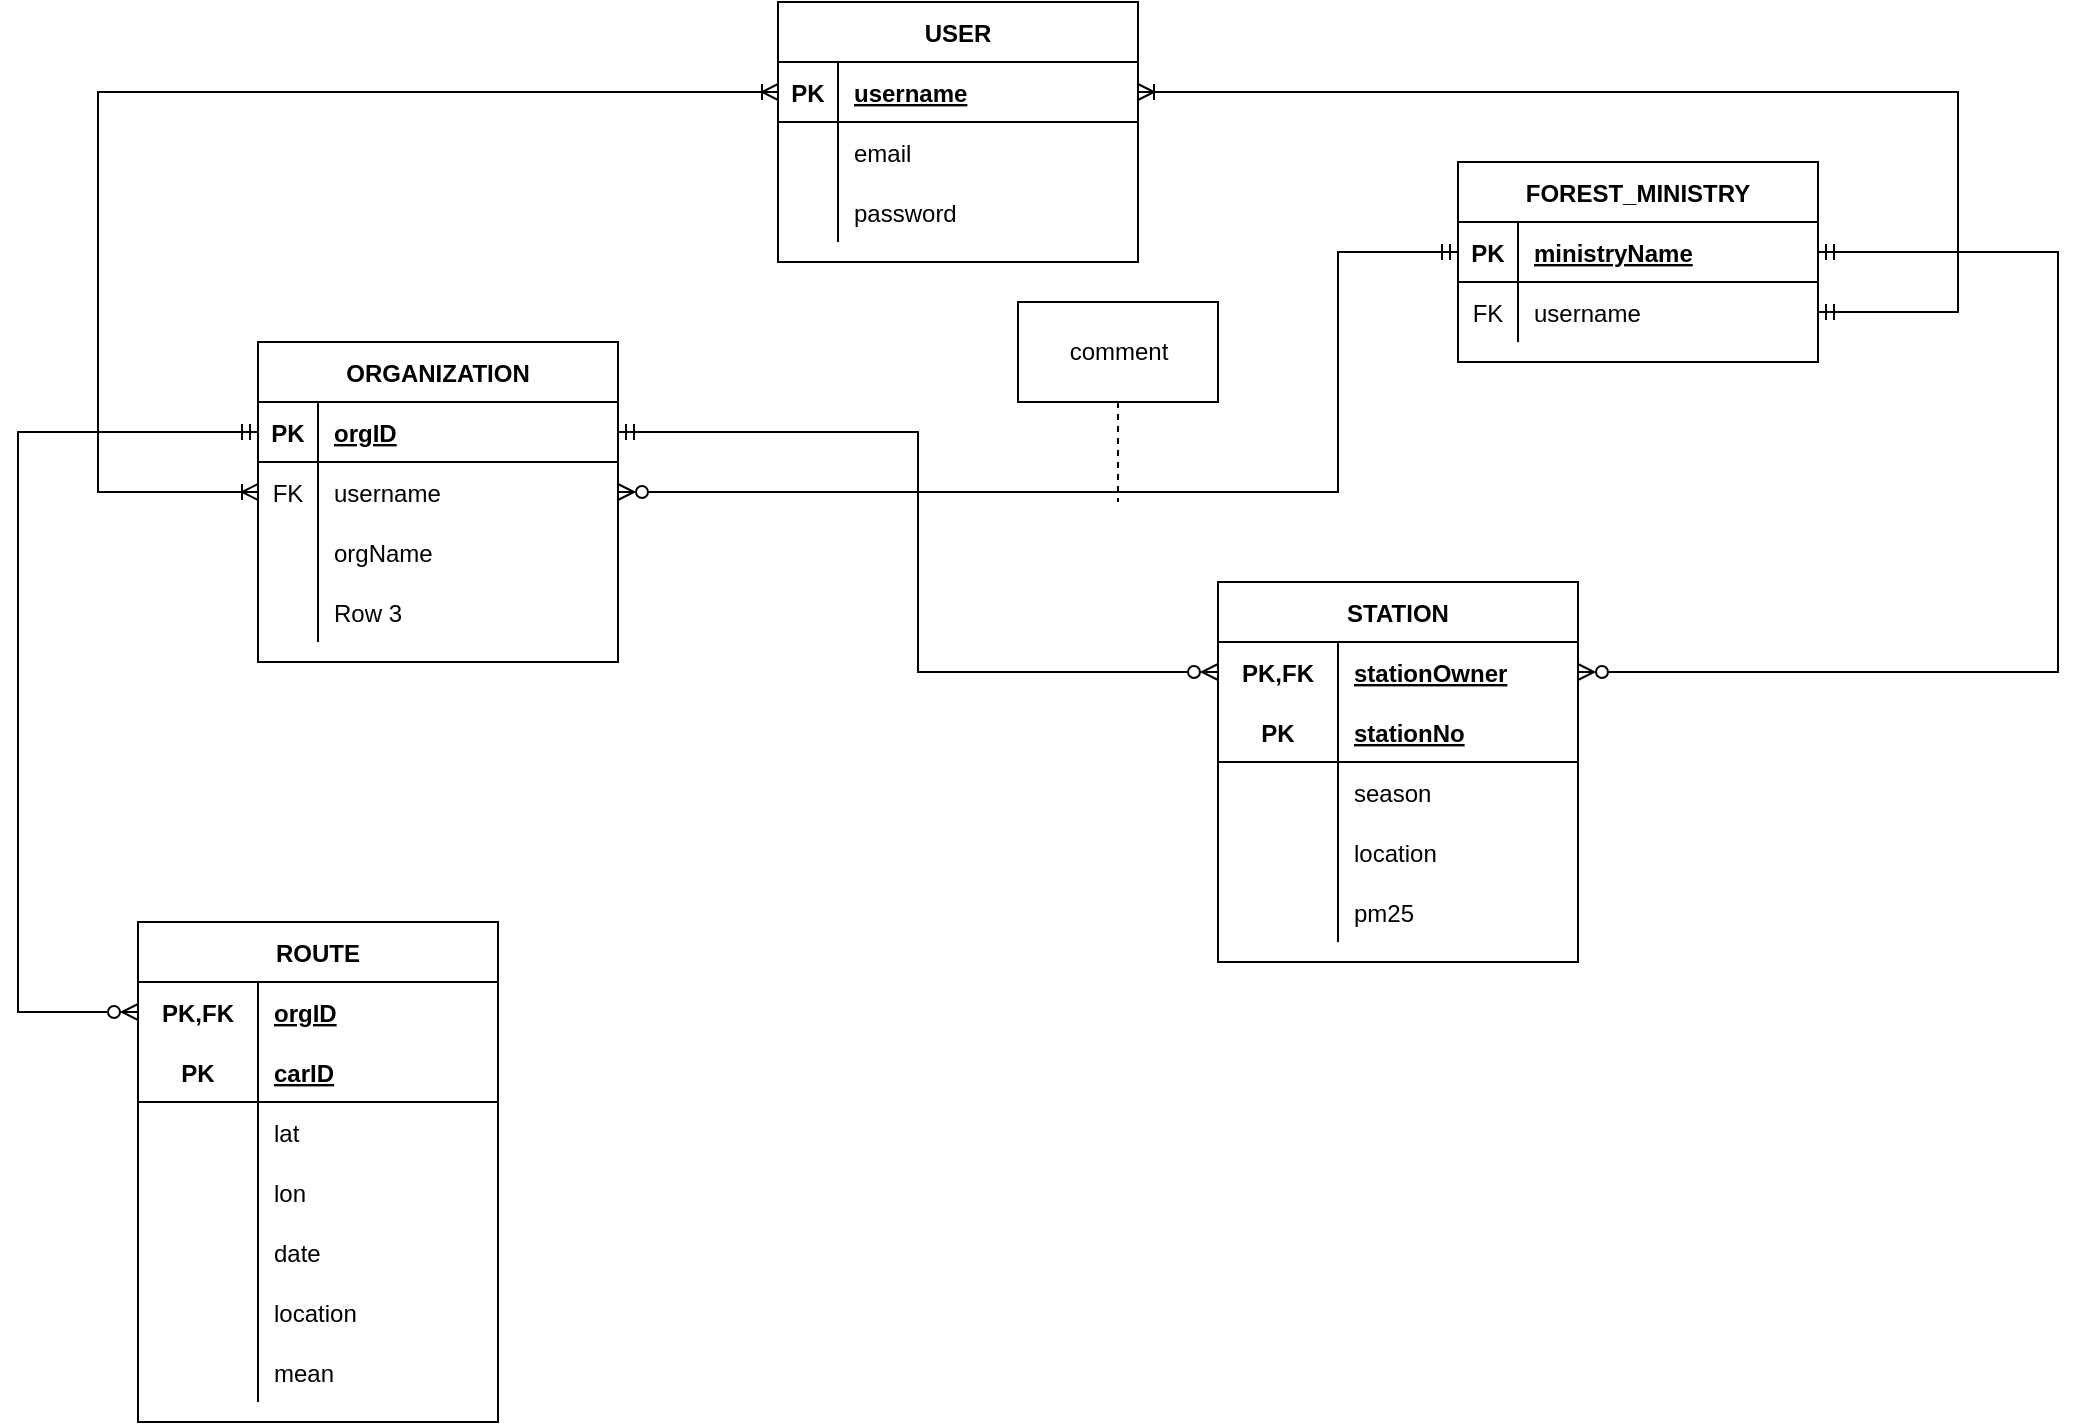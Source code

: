 <mxfile version="20.2.3" type="github">
  <diagram id="P1OG-PjNu5Km5bsU2w-7" name="Page-1">
    <mxGraphModel dx="588" dy="536" grid="1" gridSize="10" guides="1" tooltips="1" connect="1" arrows="1" fold="1" page="1" pageScale="1" pageWidth="850" pageHeight="1100" math="0" shadow="0">
      <root>
        <mxCell id="0" />
        <mxCell id="1" parent="0" />
        <mxCell id="Fa2v_tVgQHneqK8aDZX6-1" value="USER" style="shape=table;startSize=30;container=1;collapsible=1;childLayout=tableLayout;fixedRows=1;rowLines=0;fontStyle=1;align=center;resizeLast=1;" parent="1" vertex="1">
          <mxGeometry x="440" y="270" width="180" height="130" as="geometry" />
        </mxCell>
        <mxCell id="Fa2v_tVgQHneqK8aDZX6-2" value="" style="shape=tableRow;horizontal=0;startSize=0;swimlaneHead=0;swimlaneBody=0;fillColor=none;collapsible=0;dropTarget=0;points=[[0,0.5],[1,0.5]];portConstraint=eastwest;top=0;left=0;right=0;bottom=1;" parent="Fa2v_tVgQHneqK8aDZX6-1" vertex="1">
          <mxGeometry y="30" width="180" height="30" as="geometry" />
        </mxCell>
        <mxCell id="Fa2v_tVgQHneqK8aDZX6-3" value="PK" style="shape=partialRectangle;connectable=0;fillColor=none;top=0;left=0;bottom=0;right=0;fontStyle=1;overflow=hidden;" parent="Fa2v_tVgQHneqK8aDZX6-2" vertex="1">
          <mxGeometry width="30" height="30" as="geometry">
            <mxRectangle width="30" height="30" as="alternateBounds" />
          </mxGeometry>
        </mxCell>
        <mxCell id="Fa2v_tVgQHneqK8aDZX6-4" value="username" style="shape=partialRectangle;connectable=0;fillColor=none;top=0;left=0;bottom=0;right=0;align=left;spacingLeft=6;fontStyle=5;overflow=hidden;" parent="Fa2v_tVgQHneqK8aDZX6-2" vertex="1">
          <mxGeometry x="30" width="150" height="30" as="geometry">
            <mxRectangle width="150" height="30" as="alternateBounds" />
          </mxGeometry>
        </mxCell>
        <mxCell id="Fa2v_tVgQHneqK8aDZX6-5" value="" style="shape=tableRow;horizontal=0;startSize=0;swimlaneHead=0;swimlaneBody=0;fillColor=none;collapsible=0;dropTarget=0;points=[[0,0.5],[1,0.5]];portConstraint=eastwest;top=0;left=0;right=0;bottom=0;" parent="Fa2v_tVgQHneqK8aDZX6-1" vertex="1">
          <mxGeometry y="60" width="180" height="30" as="geometry" />
        </mxCell>
        <mxCell id="Fa2v_tVgQHneqK8aDZX6-6" value="" style="shape=partialRectangle;connectable=0;fillColor=none;top=0;left=0;bottom=0;right=0;editable=1;overflow=hidden;" parent="Fa2v_tVgQHneqK8aDZX6-5" vertex="1">
          <mxGeometry width="30" height="30" as="geometry">
            <mxRectangle width="30" height="30" as="alternateBounds" />
          </mxGeometry>
        </mxCell>
        <mxCell id="Fa2v_tVgQHneqK8aDZX6-7" value="email" style="shape=partialRectangle;connectable=0;fillColor=none;top=0;left=0;bottom=0;right=0;align=left;spacingLeft=6;overflow=hidden;" parent="Fa2v_tVgQHneqK8aDZX6-5" vertex="1">
          <mxGeometry x="30" width="150" height="30" as="geometry">
            <mxRectangle width="150" height="30" as="alternateBounds" />
          </mxGeometry>
        </mxCell>
        <mxCell id="Fa2v_tVgQHneqK8aDZX6-8" value="" style="shape=tableRow;horizontal=0;startSize=0;swimlaneHead=0;swimlaneBody=0;fillColor=none;collapsible=0;dropTarget=0;points=[[0,0.5],[1,0.5]];portConstraint=eastwest;top=0;left=0;right=0;bottom=0;" parent="Fa2v_tVgQHneqK8aDZX6-1" vertex="1">
          <mxGeometry y="90" width="180" height="30" as="geometry" />
        </mxCell>
        <mxCell id="Fa2v_tVgQHneqK8aDZX6-9" value="" style="shape=partialRectangle;connectable=0;fillColor=none;top=0;left=0;bottom=0;right=0;editable=1;overflow=hidden;" parent="Fa2v_tVgQHneqK8aDZX6-8" vertex="1">
          <mxGeometry width="30" height="30" as="geometry">
            <mxRectangle width="30" height="30" as="alternateBounds" />
          </mxGeometry>
        </mxCell>
        <mxCell id="Fa2v_tVgQHneqK8aDZX6-10" value="password" style="shape=partialRectangle;connectable=0;fillColor=none;top=0;left=0;bottom=0;right=0;align=left;spacingLeft=6;overflow=hidden;" parent="Fa2v_tVgQHneqK8aDZX6-8" vertex="1">
          <mxGeometry x="30" width="150" height="30" as="geometry">
            <mxRectangle width="150" height="30" as="alternateBounds" />
          </mxGeometry>
        </mxCell>
        <mxCell id="Fa2v_tVgQHneqK8aDZX6-11" value="ORGANIZATION" style="shape=table;startSize=30;container=1;collapsible=1;childLayout=tableLayout;fixedRows=1;rowLines=0;fontStyle=1;align=center;resizeLast=1;" parent="1" vertex="1">
          <mxGeometry x="180" y="440" width="180" height="160" as="geometry" />
        </mxCell>
        <mxCell id="Fa2v_tVgQHneqK8aDZX6-12" value="" style="shape=tableRow;horizontal=0;startSize=0;swimlaneHead=0;swimlaneBody=0;fillColor=none;collapsible=0;dropTarget=0;points=[[0,0.5],[1,0.5]];portConstraint=eastwest;top=0;left=0;right=0;bottom=1;" parent="Fa2v_tVgQHneqK8aDZX6-11" vertex="1">
          <mxGeometry y="30" width="180" height="30" as="geometry" />
        </mxCell>
        <mxCell id="Fa2v_tVgQHneqK8aDZX6-13" value="PK" style="shape=partialRectangle;connectable=0;fillColor=none;top=0;left=0;bottom=0;right=0;fontStyle=1;overflow=hidden;" parent="Fa2v_tVgQHneqK8aDZX6-12" vertex="1">
          <mxGeometry width="30" height="30" as="geometry">
            <mxRectangle width="30" height="30" as="alternateBounds" />
          </mxGeometry>
        </mxCell>
        <mxCell id="Fa2v_tVgQHneqK8aDZX6-14" value="orgID" style="shape=partialRectangle;connectable=0;fillColor=none;top=0;left=0;bottom=0;right=0;align=left;spacingLeft=6;fontStyle=5;overflow=hidden;" parent="Fa2v_tVgQHneqK8aDZX6-12" vertex="1">
          <mxGeometry x="30" width="150" height="30" as="geometry">
            <mxRectangle width="150" height="30" as="alternateBounds" />
          </mxGeometry>
        </mxCell>
        <mxCell id="Fa2v_tVgQHneqK8aDZX6-15" value="" style="shape=tableRow;horizontal=0;startSize=0;swimlaneHead=0;swimlaneBody=0;fillColor=none;collapsible=0;dropTarget=0;points=[[0,0.5],[1,0.5]];portConstraint=eastwest;top=0;left=0;right=0;bottom=0;" parent="Fa2v_tVgQHneqK8aDZX6-11" vertex="1">
          <mxGeometry y="60" width="180" height="30" as="geometry" />
        </mxCell>
        <mxCell id="Fa2v_tVgQHneqK8aDZX6-16" value="FK" style="shape=partialRectangle;connectable=0;fillColor=none;top=0;left=0;bottom=0;right=0;editable=1;overflow=hidden;" parent="Fa2v_tVgQHneqK8aDZX6-15" vertex="1">
          <mxGeometry width="30" height="30" as="geometry">
            <mxRectangle width="30" height="30" as="alternateBounds" />
          </mxGeometry>
        </mxCell>
        <mxCell id="Fa2v_tVgQHneqK8aDZX6-17" value="username" style="shape=partialRectangle;connectable=0;fillColor=none;top=0;left=0;bottom=0;right=0;align=left;spacingLeft=6;overflow=hidden;" parent="Fa2v_tVgQHneqK8aDZX6-15" vertex="1">
          <mxGeometry x="30" width="150" height="30" as="geometry">
            <mxRectangle width="150" height="30" as="alternateBounds" />
          </mxGeometry>
        </mxCell>
        <mxCell id="Fa2v_tVgQHneqK8aDZX6-18" value="" style="shape=tableRow;horizontal=0;startSize=0;swimlaneHead=0;swimlaneBody=0;fillColor=none;collapsible=0;dropTarget=0;points=[[0,0.5],[1,0.5]];portConstraint=eastwest;top=0;left=0;right=0;bottom=0;" parent="Fa2v_tVgQHneqK8aDZX6-11" vertex="1">
          <mxGeometry y="90" width="180" height="30" as="geometry" />
        </mxCell>
        <mxCell id="Fa2v_tVgQHneqK8aDZX6-19" value="" style="shape=partialRectangle;connectable=0;fillColor=none;top=0;left=0;bottom=0;right=0;editable=1;overflow=hidden;" parent="Fa2v_tVgQHneqK8aDZX6-18" vertex="1">
          <mxGeometry width="30" height="30" as="geometry">
            <mxRectangle width="30" height="30" as="alternateBounds" />
          </mxGeometry>
        </mxCell>
        <mxCell id="Fa2v_tVgQHneqK8aDZX6-20" value="orgName" style="shape=partialRectangle;connectable=0;fillColor=none;top=0;left=0;bottom=0;right=0;align=left;spacingLeft=6;overflow=hidden;" parent="Fa2v_tVgQHneqK8aDZX6-18" vertex="1">
          <mxGeometry x="30" width="150" height="30" as="geometry">
            <mxRectangle width="150" height="30" as="alternateBounds" />
          </mxGeometry>
        </mxCell>
        <mxCell id="Fa2v_tVgQHneqK8aDZX6-21" value="" style="shape=tableRow;horizontal=0;startSize=0;swimlaneHead=0;swimlaneBody=0;fillColor=none;collapsible=0;dropTarget=0;points=[[0,0.5],[1,0.5]];portConstraint=eastwest;top=0;left=0;right=0;bottom=0;" parent="Fa2v_tVgQHneqK8aDZX6-11" vertex="1">
          <mxGeometry y="120" width="180" height="30" as="geometry" />
        </mxCell>
        <mxCell id="Fa2v_tVgQHneqK8aDZX6-22" value="" style="shape=partialRectangle;connectable=0;fillColor=none;top=0;left=0;bottom=0;right=0;editable=1;overflow=hidden;" parent="Fa2v_tVgQHneqK8aDZX6-21" vertex="1">
          <mxGeometry width="30" height="30" as="geometry">
            <mxRectangle width="30" height="30" as="alternateBounds" />
          </mxGeometry>
        </mxCell>
        <mxCell id="Fa2v_tVgQHneqK8aDZX6-23" value="Row 3" style="shape=partialRectangle;connectable=0;fillColor=none;top=0;left=0;bottom=0;right=0;align=left;spacingLeft=6;overflow=hidden;" parent="Fa2v_tVgQHneqK8aDZX6-21" vertex="1">
          <mxGeometry x="30" width="150" height="30" as="geometry">
            <mxRectangle width="150" height="30" as="alternateBounds" />
          </mxGeometry>
        </mxCell>
        <mxCell id="Fa2v_tVgQHneqK8aDZX6-24" style="edgeStyle=orthogonalEdgeStyle;rounded=0;orthogonalLoop=1;jettySize=auto;html=1;endArrow=ERoneToMany;endFill=0;startArrow=ERoneToMany;startFill=0;exitX=0;exitY=0.5;exitDx=0;exitDy=0;entryX=0;entryY=0.5;entryDx=0;entryDy=0;" parent="1" source="Fa2v_tVgQHneqK8aDZX6-2" target="Fa2v_tVgQHneqK8aDZX6-15" edge="1">
          <mxGeometry relative="1" as="geometry">
            <Array as="points">
              <mxPoint x="100" y="315" />
              <mxPoint x="100" y="515" />
            </Array>
            <mxPoint x="440" y="320" as="sourcePoint" />
            <mxPoint x="170" y="540" as="targetPoint" />
          </mxGeometry>
        </mxCell>
        <mxCell id="Fa2v_tVgQHneqK8aDZX6-25" style="edgeStyle=orthogonalEdgeStyle;rounded=0;orthogonalLoop=1;jettySize=auto;html=1;startArrow=ERmandOne;startFill=0;endArrow=ERzeroToMany;endFill=0;exitX=0;exitY=0.5;exitDx=0;exitDy=0;entryX=1;entryY=0.5;entryDx=0;entryDy=0;" parent="1" source="Fa2v_tVgQHneqK8aDZX6-27" target="Fa2v_tVgQHneqK8aDZX6-15" edge="1">
          <mxGeometry relative="1" as="geometry">
            <Array as="points">
              <mxPoint x="720" y="395" />
              <mxPoint x="720" y="515" />
            </Array>
            <mxPoint x="760" y="400" as="sourcePoint" />
            <mxPoint x="390" y="520" as="targetPoint" />
          </mxGeometry>
        </mxCell>
        <mxCell id="Fa2v_tVgQHneqK8aDZX6-26" value="FOREST_MINISTRY" style="shape=table;startSize=30;container=1;collapsible=1;childLayout=tableLayout;fixedRows=1;rowLines=0;fontStyle=1;align=center;resizeLast=1;" parent="1" vertex="1">
          <mxGeometry x="780" y="350" width="180" height="100" as="geometry" />
        </mxCell>
        <mxCell id="Fa2v_tVgQHneqK8aDZX6-27" value="" style="shape=tableRow;horizontal=0;startSize=0;swimlaneHead=0;swimlaneBody=0;fillColor=none;collapsible=0;dropTarget=0;points=[[0,0.5],[1,0.5]];portConstraint=eastwest;top=0;left=0;right=0;bottom=1;" parent="Fa2v_tVgQHneqK8aDZX6-26" vertex="1">
          <mxGeometry y="30" width="180" height="30" as="geometry" />
        </mxCell>
        <mxCell id="Fa2v_tVgQHneqK8aDZX6-28" value="PK" style="shape=partialRectangle;connectable=0;fillColor=none;top=0;left=0;bottom=0;right=0;fontStyle=1;overflow=hidden;" parent="Fa2v_tVgQHneqK8aDZX6-27" vertex="1">
          <mxGeometry width="30" height="30" as="geometry">
            <mxRectangle width="30" height="30" as="alternateBounds" />
          </mxGeometry>
        </mxCell>
        <mxCell id="Fa2v_tVgQHneqK8aDZX6-29" value="ministryName" style="shape=partialRectangle;connectable=0;fillColor=none;top=0;left=0;bottom=0;right=0;align=left;spacingLeft=6;fontStyle=5;overflow=hidden;" parent="Fa2v_tVgQHneqK8aDZX6-27" vertex="1">
          <mxGeometry x="30" width="150" height="30" as="geometry">
            <mxRectangle width="150" height="30" as="alternateBounds" />
          </mxGeometry>
        </mxCell>
        <mxCell id="Fa2v_tVgQHneqK8aDZX6-30" value="" style="shape=tableRow;horizontal=0;startSize=0;swimlaneHead=0;swimlaneBody=0;fillColor=none;collapsible=0;dropTarget=0;points=[[0,0.5],[1,0.5]];portConstraint=eastwest;top=0;left=0;right=0;bottom=0;" parent="Fa2v_tVgQHneqK8aDZX6-26" vertex="1">
          <mxGeometry y="60" width="180" height="30" as="geometry" />
        </mxCell>
        <mxCell id="Fa2v_tVgQHneqK8aDZX6-31" value="FK" style="shape=partialRectangle;connectable=0;fillColor=none;top=0;left=0;bottom=0;right=0;editable=1;overflow=hidden;" parent="Fa2v_tVgQHneqK8aDZX6-30" vertex="1">
          <mxGeometry width="30" height="30" as="geometry">
            <mxRectangle width="30" height="30" as="alternateBounds" />
          </mxGeometry>
        </mxCell>
        <mxCell id="Fa2v_tVgQHneqK8aDZX6-32" value="username" style="shape=partialRectangle;connectable=0;fillColor=none;top=0;left=0;bottom=0;right=0;align=left;spacingLeft=6;overflow=hidden;" parent="Fa2v_tVgQHneqK8aDZX6-30" vertex="1">
          <mxGeometry x="30" width="150" height="30" as="geometry">
            <mxRectangle width="150" height="30" as="alternateBounds" />
          </mxGeometry>
        </mxCell>
        <mxCell id="Fa2v_tVgQHneqK8aDZX6-33" style="rounded=0;orthogonalLoop=1;jettySize=auto;html=1;endArrow=ERmandOne;endFill=0;startArrow=ERoneToMany;startFill=0;edgeStyle=orthogonalEdgeStyle;entryX=1;entryY=0.5;entryDx=0;entryDy=0;exitX=1;exitY=0.5;exitDx=0;exitDy=0;" parent="1" source="Fa2v_tVgQHneqK8aDZX6-2" target="Fa2v_tVgQHneqK8aDZX6-30" edge="1">
          <mxGeometry relative="1" as="geometry">
            <mxPoint x="980" y="440" as="targetPoint" />
            <Array as="points">
              <mxPoint x="1030" y="315" />
              <mxPoint x="1030" y="425" />
            </Array>
            <mxPoint x="670" y="310" as="sourcePoint" />
          </mxGeometry>
        </mxCell>
        <mxCell id="Fa2v_tVgQHneqK8aDZX6-34" value="ROUTE" style="shape=table;startSize=30;container=1;collapsible=1;childLayout=tableLayout;fixedRows=1;rowLines=0;fontStyle=1;align=center;resizeLast=1;" parent="1" vertex="1">
          <mxGeometry x="120" y="730" width="180" height="250" as="geometry" />
        </mxCell>
        <mxCell id="Fa2v_tVgQHneqK8aDZX6-35" value="" style="shape=tableRow;horizontal=0;startSize=0;swimlaneHead=0;swimlaneBody=0;fillColor=none;collapsible=0;dropTarget=0;points=[[0,0.5],[1,0.5]];portConstraint=eastwest;top=0;left=0;right=0;bottom=0;" parent="Fa2v_tVgQHneqK8aDZX6-34" vertex="1">
          <mxGeometry y="30" width="180" height="30" as="geometry" />
        </mxCell>
        <mxCell id="Fa2v_tVgQHneqK8aDZX6-36" value="PK,FK" style="shape=partialRectangle;connectable=0;fillColor=none;top=0;left=0;bottom=0;right=0;fontStyle=1;overflow=hidden;" parent="Fa2v_tVgQHneqK8aDZX6-35" vertex="1">
          <mxGeometry width="60" height="30" as="geometry">
            <mxRectangle width="60" height="30" as="alternateBounds" />
          </mxGeometry>
        </mxCell>
        <mxCell id="Fa2v_tVgQHneqK8aDZX6-37" value="orgID" style="shape=partialRectangle;connectable=0;fillColor=none;top=0;left=0;bottom=0;right=0;align=left;spacingLeft=6;fontStyle=5;overflow=hidden;" parent="Fa2v_tVgQHneqK8aDZX6-35" vertex="1">
          <mxGeometry x="60" width="120" height="30" as="geometry">
            <mxRectangle width="120" height="30" as="alternateBounds" />
          </mxGeometry>
        </mxCell>
        <mxCell id="Fa2v_tVgQHneqK8aDZX6-38" value="" style="shape=tableRow;horizontal=0;startSize=0;swimlaneHead=0;swimlaneBody=0;fillColor=none;collapsible=0;dropTarget=0;points=[[0,0.5],[1,0.5]];portConstraint=eastwest;top=0;left=0;right=0;bottom=1;" parent="Fa2v_tVgQHneqK8aDZX6-34" vertex="1">
          <mxGeometry y="60" width="180" height="30" as="geometry" />
        </mxCell>
        <mxCell id="Fa2v_tVgQHneqK8aDZX6-39" value="PK" style="shape=partialRectangle;connectable=0;fillColor=none;top=0;left=0;bottom=0;right=0;fontStyle=1;overflow=hidden;" parent="Fa2v_tVgQHneqK8aDZX6-38" vertex="1">
          <mxGeometry width="60" height="30" as="geometry">
            <mxRectangle width="60" height="30" as="alternateBounds" />
          </mxGeometry>
        </mxCell>
        <mxCell id="Fa2v_tVgQHneqK8aDZX6-40" value="carID" style="shape=partialRectangle;connectable=0;fillColor=none;top=0;left=0;bottom=0;right=0;align=left;spacingLeft=6;fontStyle=5;overflow=hidden;" parent="Fa2v_tVgQHneqK8aDZX6-38" vertex="1">
          <mxGeometry x="60" width="120" height="30" as="geometry">
            <mxRectangle width="120" height="30" as="alternateBounds" />
          </mxGeometry>
        </mxCell>
        <mxCell id="Fa2v_tVgQHneqK8aDZX6-41" value="" style="shape=tableRow;horizontal=0;startSize=0;swimlaneHead=0;swimlaneBody=0;fillColor=none;collapsible=0;dropTarget=0;points=[[0,0.5],[1,0.5]];portConstraint=eastwest;top=0;left=0;right=0;bottom=0;" parent="Fa2v_tVgQHneqK8aDZX6-34" vertex="1">
          <mxGeometry y="90" width="180" height="30" as="geometry" />
        </mxCell>
        <mxCell id="Fa2v_tVgQHneqK8aDZX6-42" value="" style="shape=partialRectangle;connectable=0;fillColor=none;top=0;left=0;bottom=0;right=0;editable=1;overflow=hidden;" parent="Fa2v_tVgQHneqK8aDZX6-41" vertex="1">
          <mxGeometry width="60" height="30" as="geometry">
            <mxRectangle width="60" height="30" as="alternateBounds" />
          </mxGeometry>
        </mxCell>
        <mxCell id="Fa2v_tVgQHneqK8aDZX6-43" value="lat" style="shape=partialRectangle;connectable=0;fillColor=none;top=0;left=0;bottom=0;right=0;align=left;spacingLeft=6;overflow=hidden;" parent="Fa2v_tVgQHneqK8aDZX6-41" vertex="1">
          <mxGeometry x="60" width="120" height="30" as="geometry">
            <mxRectangle width="120" height="30" as="alternateBounds" />
          </mxGeometry>
        </mxCell>
        <mxCell id="Fa2v_tVgQHneqK8aDZX6-44" value="" style="shape=tableRow;horizontal=0;startSize=0;swimlaneHead=0;swimlaneBody=0;fillColor=none;collapsible=0;dropTarget=0;points=[[0,0.5],[1,0.5]];portConstraint=eastwest;top=0;left=0;right=0;bottom=0;" parent="Fa2v_tVgQHneqK8aDZX6-34" vertex="1">
          <mxGeometry y="120" width="180" height="30" as="geometry" />
        </mxCell>
        <mxCell id="Fa2v_tVgQHneqK8aDZX6-45" value="" style="shape=partialRectangle;connectable=0;fillColor=none;top=0;left=0;bottom=0;right=0;editable=1;overflow=hidden;" parent="Fa2v_tVgQHneqK8aDZX6-44" vertex="1">
          <mxGeometry width="60" height="30" as="geometry">
            <mxRectangle width="60" height="30" as="alternateBounds" />
          </mxGeometry>
        </mxCell>
        <mxCell id="Fa2v_tVgQHneqK8aDZX6-46" value="lon" style="shape=partialRectangle;connectable=0;fillColor=none;top=0;left=0;bottom=0;right=0;align=left;spacingLeft=6;overflow=hidden;" parent="Fa2v_tVgQHneqK8aDZX6-44" vertex="1">
          <mxGeometry x="60" width="120" height="30" as="geometry">
            <mxRectangle width="120" height="30" as="alternateBounds" />
          </mxGeometry>
        </mxCell>
        <mxCell id="Fa2v_tVgQHneqK8aDZX6-47" value="" style="shape=tableRow;horizontal=0;startSize=0;swimlaneHead=0;swimlaneBody=0;fillColor=none;collapsible=0;dropTarget=0;points=[[0,0.5],[1,0.5]];portConstraint=eastwest;top=0;left=0;right=0;bottom=0;" parent="Fa2v_tVgQHneqK8aDZX6-34" vertex="1">
          <mxGeometry y="150" width="180" height="30" as="geometry" />
        </mxCell>
        <mxCell id="Fa2v_tVgQHneqK8aDZX6-48" value="" style="shape=partialRectangle;connectable=0;fillColor=none;top=0;left=0;bottom=0;right=0;editable=1;overflow=hidden;" parent="Fa2v_tVgQHneqK8aDZX6-47" vertex="1">
          <mxGeometry width="60" height="30" as="geometry">
            <mxRectangle width="60" height="30" as="alternateBounds" />
          </mxGeometry>
        </mxCell>
        <mxCell id="Fa2v_tVgQHneqK8aDZX6-49" value="date" style="shape=partialRectangle;connectable=0;fillColor=none;top=0;left=0;bottom=0;right=0;align=left;spacingLeft=6;overflow=hidden;" parent="Fa2v_tVgQHneqK8aDZX6-47" vertex="1">
          <mxGeometry x="60" width="120" height="30" as="geometry">
            <mxRectangle width="120" height="30" as="alternateBounds" />
          </mxGeometry>
        </mxCell>
        <mxCell id="Fa2v_tVgQHneqK8aDZX6-50" value="" style="shape=tableRow;horizontal=0;startSize=0;swimlaneHead=0;swimlaneBody=0;fillColor=none;collapsible=0;dropTarget=0;points=[[0,0.5],[1,0.5]];portConstraint=eastwest;top=0;left=0;right=0;bottom=0;" parent="Fa2v_tVgQHneqK8aDZX6-34" vertex="1">
          <mxGeometry y="180" width="180" height="30" as="geometry" />
        </mxCell>
        <mxCell id="Fa2v_tVgQHneqK8aDZX6-51" value="" style="shape=partialRectangle;connectable=0;fillColor=none;top=0;left=0;bottom=0;right=0;editable=1;overflow=hidden;" parent="Fa2v_tVgQHneqK8aDZX6-50" vertex="1">
          <mxGeometry width="60" height="30" as="geometry">
            <mxRectangle width="60" height="30" as="alternateBounds" />
          </mxGeometry>
        </mxCell>
        <mxCell id="Fa2v_tVgQHneqK8aDZX6-52" value="location" style="shape=partialRectangle;connectable=0;fillColor=none;top=0;left=0;bottom=0;right=0;align=left;spacingLeft=6;overflow=hidden;" parent="Fa2v_tVgQHneqK8aDZX6-50" vertex="1">
          <mxGeometry x="60" width="120" height="30" as="geometry">
            <mxRectangle width="120" height="30" as="alternateBounds" />
          </mxGeometry>
        </mxCell>
        <mxCell id="Fa2v_tVgQHneqK8aDZX6-53" value="" style="shape=tableRow;horizontal=0;startSize=0;swimlaneHead=0;swimlaneBody=0;fillColor=none;collapsible=0;dropTarget=0;points=[[0,0.5],[1,0.5]];portConstraint=eastwest;top=0;left=0;right=0;bottom=0;" parent="Fa2v_tVgQHneqK8aDZX6-34" vertex="1">
          <mxGeometry y="210" width="180" height="30" as="geometry" />
        </mxCell>
        <mxCell id="Fa2v_tVgQHneqK8aDZX6-54" value="" style="shape=partialRectangle;connectable=0;fillColor=none;top=0;left=0;bottom=0;right=0;editable=1;overflow=hidden;" parent="Fa2v_tVgQHneqK8aDZX6-53" vertex="1">
          <mxGeometry width="60" height="30" as="geometry">
            <mxRectangle width="60" height="30" as="alternateBounds" />
          </mxGeometry>
        </mxCell>
        <mxCell id="Fa2v_tVgQHneqK8aDZX6-55" value="mean" style="shape=partialRectangle;connectable=0;fillColor=none;top=0;left=0;bottom=0;right=0;align=left;spacingLeft=6;overflow=hidden;" parent="Fa2v_tVgQHneqK8aDZX6-53" vertex="1">
          <mxGeometry x="60" width="120" height="30" as="geometry">
            <mxRectangle width="120" height="30" as="alternateBounds" />
          </mxGeometry>
        </mxCell>
        <mxCell id="Fa2v_tVgQHneqK8aDZX6-56" style="edgeStyle=orthogonalEdgeStyle;rounded=0;orthogonalLoop=1;jettySize=auto;html=1;startArrow=ERmandOne;startFill=0;endArrow=ERzeroToMany;endFill=0;exitX=0;exitY=0.5;exitDx=0;exitDy=0;entryX=0;entryY=0.5;entryDx=0;entryDy=0;" parent="1" source="Fa2v_tVgQHneqK8aDZX6-12" target="Fa2v_tVgQHneqK8aDZX6-35" edge="1">
          <mxGeometry relative="1" as="geometry">
            <Array as="points">
              <mxPoint x="60" y="485" />
              <mxPoint x="60" y="775" />
            </Array>
            <mxPoint x="180" y="485" as="sourcePoint" />
            <mxPoint x="110" y="775" as="targetPoint" />
          </mxGeometry>
        </mxCell>
        <mxCell id="Fa2v_tVgQHneqK8aDZX6-57" value="STATION" style="shape=table;startSize=30;container=1;collapsible=1;childLayout=tableLayout;fixedRows=1;rowLines=0;fontStyle=1;align=center;resizeLast=1;" parent="1" vertex="1">
          <mxGeometry x="660" y="560" width="180" height="190" as="geometry" />
        </mxCell>
        <mxCell id="Fa2v_tVgQHneqK8aDZX6-58" value="" style="shape=tableRow;horizontal=0;startSize=0;swimlaneHead=0;swimlaneBody=0;fillColor=none;collapsible=0;dropTarget=0;points=[[0,0.5],[1,0.5]];portConstraint=eastwest;top=0;left=0;right=0;bottom=0;" parent="Fa2v_tVgQHneqK8aDZX6-57" vertex="1">
          <mxGeometry y="30" width="180" height="30" as="geometry" />
        </mxCell>
        <mxCell id="Fa2v_tVgQHneqK8aDZX6-59" value="PK,FK" style="shape=partialRectangle;connectable=0;fillColor=none;top=0;left=0;bottom=0;right=0;fontStyle=1;overflow=hidden;" parent="Fa2v_tVgQHneqK8aDZX6-58" vertex="1">
          <mxGeometry width="60" height="30" as="geometry">
            <mxRectangle width="60" height="30" as="alternateBounds" />
          </mxGeometry>
        </mxCell>
        <mxCell id="Fa2v_tVgQHneqK8aDZX6-60" value="stationOwner" style="shape=partialRectangle;connectable=0;fillColor=none;top=0;left=0;bottom=0;right=0;align=left;spacingLeft=6;fontStyle=5;overflow=hidden;" parent="Fa2v_tVgQHneqK8aDZX6-58" vertex="1">
          <mxGeometry x="60" width="120" height="30" as="geometry">
            <mxRectangle width="120" height="30" as="alternateBounds" />
          </mxGeometry>
        </mxCell>
        <mxCell id="Fa2v_tVgQHneqK8aDZX6-61" value="" style="shape=tableRow;horizontal=0;startSize=0;swimlaneHead=0;swimlaneBody=0;fillColor=none;collapsible=0;dropTarget=0;points=[[0,0.5],[1,0.5]];portConstraint=eastwest;top=0;left=0;right=0;bottom=1;" parent="Fa2v_tVgQHneqK8aDZX6-57" vertex="1">
          <mxGeometry y="60" width="180" height="30" as="geometry" />
        </mxCell>
        <mxCell id="Fa2v_tVgQHneqK8aDZX6-62" value="PK" style="shape=partialRectangle;connectable=0;fillColor=none;top=0;left=0;bottom=0;right=0;fontStyle=1;overflow=hidden;" parent="Fa2v_tVgQHneqK8aDZX6-61" vertex="1">
          <mxGeometry width="60" height="30" as="geometry">
            <mxRectangle width="60" height="30" as="alternateBounds" />
          </mxGeometry>
        </mxCell>
        <mxCell id="Fa2v_tVgQHneqK8aDZX6-63" value="stationNo" style="shape=partialRectangle;connectable=0;fillColor=none;top=0;left=0;bottom=0;right=0;align=left;spacingLeft=6;fontStyle=5;overflow=hidden;" parent="Fa2v_tVgQHneqK8aDZX6-61" vertex="1">
          <mxGeometry x="60" width="120" height="30" as="geometry">
            <mxRectangle width="120" height="30" as="alternateBounds" />
          </mxGeometry>
        </mxCell>
        <mxCell id="Fa2v_tVgQHneqK8aDZX6-64" value="" style="shape=tableRow;horizontal=0;startSize=0;swimlaneHead=0;swimlaneBody=0;fillColor=none;collapsible=0;dropTarget=0;points=[[0,0.5],[1,0.5]];portConstraint=eastwest;top=0;left=0;right=0;bottom=0;" parent="Fa2v_tVgQHneqK8aDZX6-57" vertex="1">
          <mxGeometry y="90" width="180" height="30" as="geometry" />
        </mxCell>
        <mxCell id="Fa2v_tVgQHneqK8aDZX6-65" value="" style="shape=partialRectangle;connectable=0;fillColor=none;top=0;left=0;bottom=0;right=0;editable=1;overflow=hidden;" parent="Fa2v_tVgQHneqK8aDZX6-64" vertex="1">
          <mxGeometry width="60" height="30" as="geometry">
            <mxRectangle width="60" height="30" as="alternateBounds" />
          </mxGeometry>
        </mxCell>
        <mxCell id="Fa2v_tVgQHneqK8aDZX6-66" value="season" style="shape=partialRectangle;connectable=0;fillColor=none;top=0;left=0;bottom=0;right=0;align=left;spacingLeft=6;overflow=hidden;" parent="Fa2v_tVgQHneqK8aDZX6-64" vertex="1">
          <mxGeometry x="60" width="120" height="30" as="geometry">
            <mxRectangle width="120" height="30" as="alternateBounds" />
          </mxGeometry>
        </mxCell>
        <mxCell id="Fa2v_tVgQHneqK8aDZX6-67" value="" style="shape=tableRow;horizontal=0;startSize=0;swimlaneHead=0;swimlaneBody=0;fillColor=none;collapsible=0;dropTarget=0;points=[[0,0.5],[1,0.5]];portConstraint=eastwest;top=0;left=0;right=0;bottom=0;" parent="Fa2v_tVgQHneqK8aDZX6-57" vertex="1">
          <mxGeometry y="120" width="180" height="30" as="geometry" />
        </mxCell>
        <mxCell id="Fa2v_tVgQHneqK8aDZX6-68" value="" style="shape=partialRectangle;connectable=0;fillColor=none;top=0;left=0;bottom=0;right=0;editable=1;overflow=hidden;" parent="Fa2v_tVgQHneqK8aDZX6-67" vertex="1">
          <mxGeometry width="60" height="30" as="geometry">
            <mxRectangle width="60" height="30" as="alternateBounds" />
          </mxGeometry>
        </mxCell>
        <mxCell id="Fa2v_tVgQHneqK8aDZX6-69" value="location" style="shape=partialRectangle;connectable=0;fillColor=none;top=0;left=0;bottom=0;right=0;align=left;spacingLeft=6;overflow=hidden;" parent="Fa2v_tVgQHneqK8aDZX6-67" vertex="1">
          <mxGeometry x="60" width="120" height="30" as="geometry">
            <mxRectangle width="120" height="30" as="alternateBounds" />
          </mxGeometry>
        </mxCell>
        <mxCell id="Fa2v_tVgQHneqK8aDZX6-70" value="" style="shape=tableRow;horizontal=0;startSize=0;swimlaneHead=0;swimlaneBody=0;fillColor=none;collapsible=0;dropTarget=0;points=[[0,0.5],[1,0.5]];portConstraint=eastwest;top=0;left=0;right=0;bottom=0;" parent="Fa2v_tVgQHneqK8aDZX6-57" vertex="1">
          <mxGeometry y="150" width="180" height="30" as="geometry" />
        </mxCell>
        <mxCell id="Fa2v_tVgQHneqK8aDZX6-71" value="" style="shape=partialRectangle;connectable=0;fillColor=none;top=0;left=0;bottom=0;right=0;editable=1;overflow=hidden;" parent="Fa2v_tVgQHneqK8aDZX6-70" vertex="1">
          <mxGeometry width="60" height="30" as="geometry">
            <mxRectangle width="60" height="30" as="alternateBounds" />
          </mxGeometry>
        </mxCell>
        <mxCell id="Fa2v_tVgQHneqK8aDZX6-72" value="pm25" style="shape=partialRectangle;connectable=0;fillColor=none;top=0;left=0;bottom=0;right=0;align=left;spacingLeft=6;overflow=hidden;" parent="Fa2v_tVgQHneqK8aDZX6-70" vertex="1">
          <mxGeometry x="60" width="120" height="30" as="geometry">
            <mxRectangle width="120" height="30" as="alternateBounds" />
          </mxGeometry>
        </mxCell>
        <mxCell id="Fa2v_tVgQHneqK8aDZX6-73" style="edgeStyle=orthogonalEdgeStyle;rounded=0;orthogonalLoop=1;jettySize=auto;html=1;startArrow=ERmandOne;startFill=0;endArrow=ERzeroToMany;endFill=0;exitX=1;exitY=0.5;exitDx=0;exitDy=0;" parent="1" source="Fa2v_tVgQHneqK8aDZX6-12" target="Fa2v_tVgQHneqK8aDZX6-58" edge="1">
          <mxGeometry relative="1" as="geometry">
            <mxPoint x="390" y="490" as="sourcePoint" />
          </mxGeometry>
        </mxCell>
        <mxCell id="Fa2v_tVgQHneqK8aDZX6-74" style="edgeStyle=orthogonalEdgeStyle;rounded=0;orthogonalLoop=1;jettySize=auto;html=1;startArrow=ERmandOne;startFill=0;endArrow=ERzeroToMany;endFill=0;entryX=1;entryY=0.5;entryDx=0;entryDy=0;exitX=1;exitY=0.5;exitDx=0;exitDy=0;" parent="1" source="Fa2v_tVgQHneqK8aDZX6-27" target="Fa2v_tVgQHneqK8aDZX6-58" edge="1">
          <mxGeometry relative="1" as="geometry">
            <Array as="points">
              <mxPoint x="960" y="395" />
              <mxPoint x="1080" y="395" />
              <mxPoint x="1080" y="605" />
            </Array>
            <mxPoint x="980" y="405" as="sourcePoint" />
            <mxPoint x="900" y="600" as="targetPoint" />
          </mxGeometry>
        </mxCell>
        <mxCell id="Fa2v_tVgQHneqK8aDZX6-75" style="edgeStyle=orthogonalEdgeStyle;rounded=0;orthogonalLoop=1;jettySize=auto;html=1;startArrow=none;startFill=0;endArrow=none;endFill=0;dashed=1;" parent="1" source="Fa2v_tVgQHneqK8aDZX6-76" edge="1">
          <mxGeometry relative="1" as="geometry">
            <mxPoint x="610" y="520" as="targetPoint" />
          </mxGeometry>
        </mxCell>
        <mxCell id="Fa2v_tVgQHneqK8aDZX6-76" value="comment" style="html=1;dashed=0;whitespace=wrap;" parent="1" vertex="1">
          <mxGeometry x="560" y="420" width="100" height="50" as="geometry" />
        </mxCell>
      </root>
    </mxGraphModel>
  </diagram>
</mxfile>
